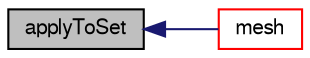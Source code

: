 digraph "applyToSet"
{
  bgcolor="transparent";
  edge [fontname="FreeSans",fontsize="10",labelfontname="FreeSans",labelfontsize="10"];
  node [fontname="FreeSans",fontsize="10",shape=record];
  rankdir="LR";
  Node290 [label="applyToSet",height=0.2,width=0.4,color="black", fillcolor="grey75", style="filled", fontcolor="black"];
  Node290 -> Node291 [dir="back",color="midnightblue",fontsize="10",style="solid",fontname="FreeSans"];
  Node291 [label="mesh",height=0.2,width=0.4,color="red",URL="$a25466.html#ae78c91f8ff731c07ccc4351d9fe861ba"];
}
